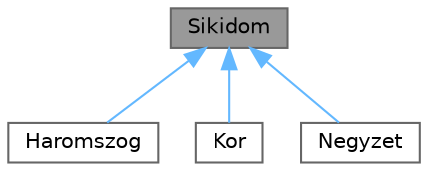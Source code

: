 digraph "Sikidom"
{
 // LATEX_PDF_SIZE
  bgcolor="transparent";
  edge [fontname=Helvetica,fontsize=10,labelfontname=Helvetica,labelfontsize=10];
  node [fontname=Helvetica,fontsize=10,shape=box,height=0.2,width=0.4];
  Node1 [id="Node000001",label="Sikidom",height=0.2,width=0.4,color="gray40", fillcolor="grey60", style="filled", fontcolor="black",tooltip="Sikidom osztály. A sikidom osztály egy absztrakt osztály, melynek leszármazottai a különböző (szabály..."];
  Node1 -> Node2 [id="edge7_Node000001_Node000002",dir="back",color="steelblue1",style="solid",tooltip=" "];
  Node2 [id="Node000002",label="Haromszog",height=0.2,width=0.4,color="gray40", fillcolor="white", style="filled",URL="$class_haromszog.html",tooltip="Haromszog osztály. A Haromszog osztály a Sikidom leszármazottja, mely egy háromszög síkidomot repreze..."];
  Node1 -> Node3 [id="edge8_Node000001_Node000003",dir="back",color="steelblue1",style="solid",tooltip=" "];
  Node3 [id="Node000003",label="Kor",height=0.2,width=0.4,color="gray40", fillcolor="white", style="filled",URL="$class_kor.html",tooltip="Kor osztály. A Kor osztály a Sikidom leszármazottja, mely egy kör síkidomot reprezentál,..."];
  Node1 -> Node4 [id="edge9_Node000001_Node000004",dir="back",color="steelblue1",style="solid",tooltip=" "];
  Node4 [id="Node000004",label="Negyzet",height=0.2,width=0.4,color="gray40", fillcolor="white", style="filled",URL="$class_negyzet.html",tooltip=" "];
}
